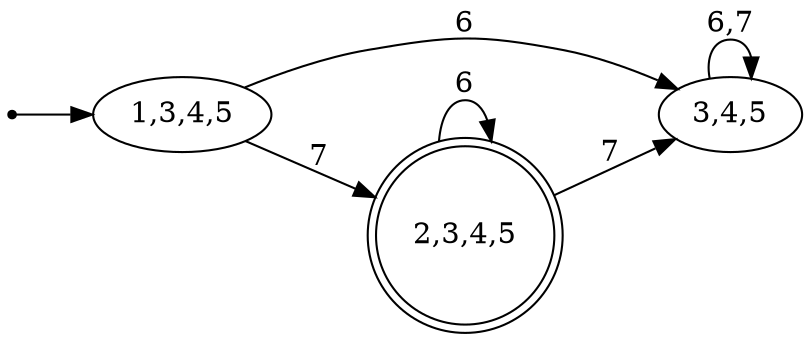 digraph{

rankdir=LR;
inic[shape=point];

inic->"1,3,4,5";

"1,3,4,5"->"3,4,5" [label="6"];
"1,3,4,5"->"2,3,4,5" [label="7"];
"2,3,4,5"->"2,3,4,5" [label="6"];
"2,3,4,5"->"3,4,5" [label="7"];
"3,4,5"->"3,4,5" [label="6,7"];

"2,3,4,5"[shape=doublecircle];
}
